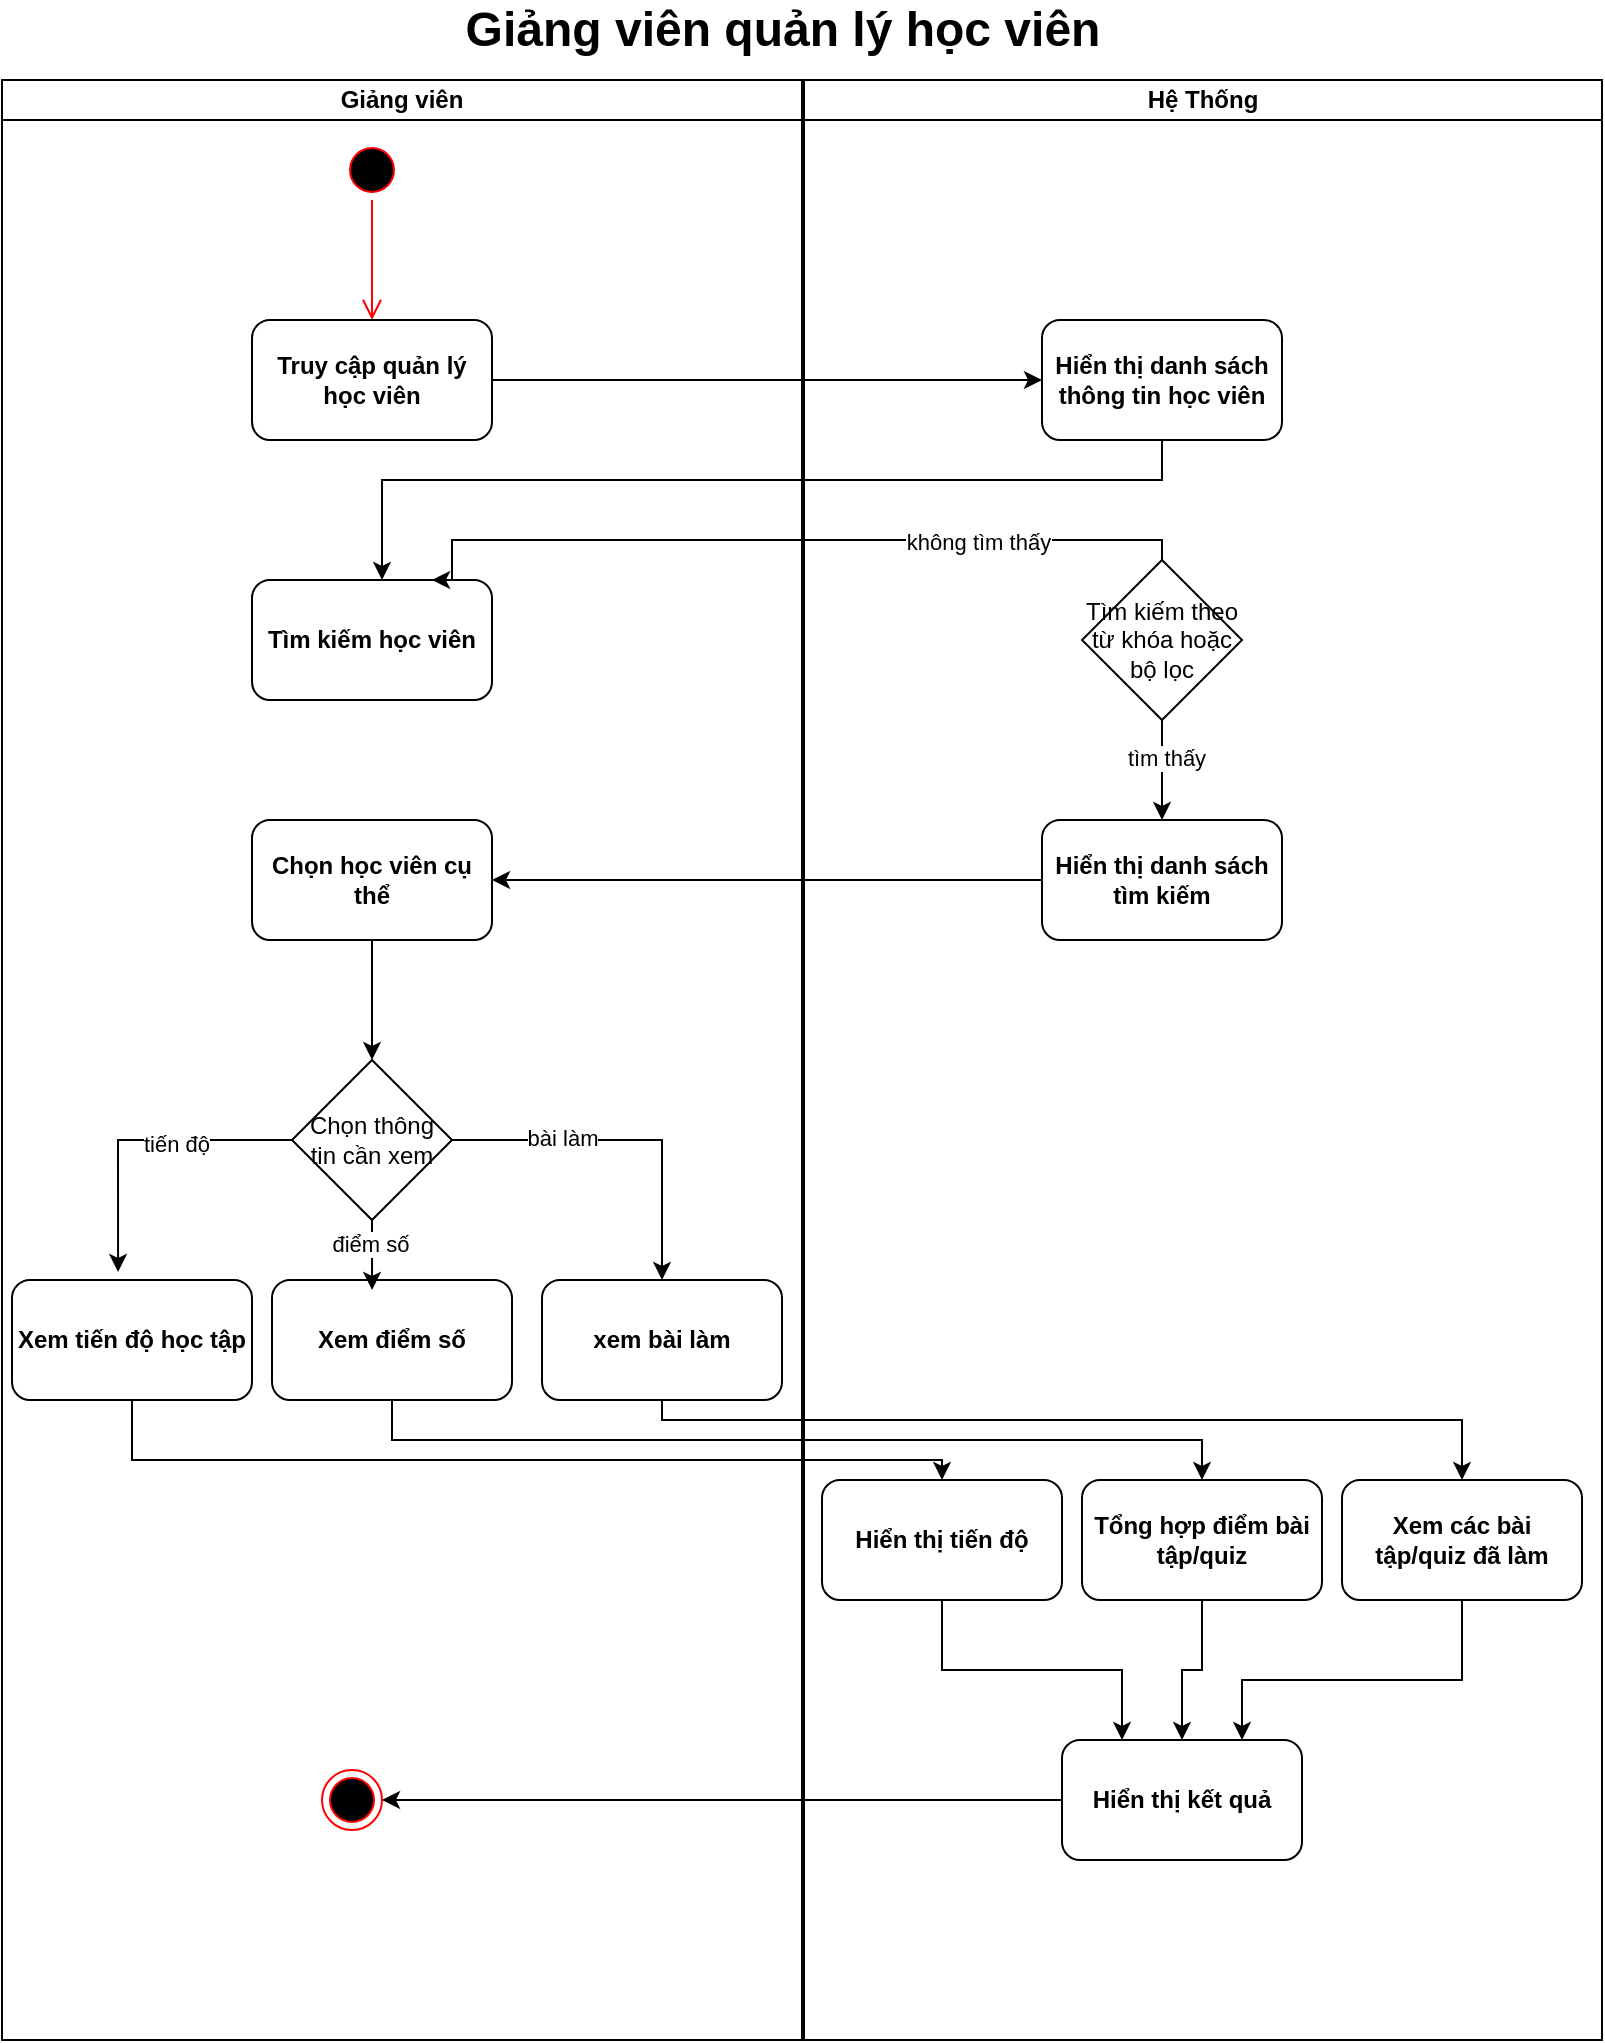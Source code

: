 <mxfile version="26.1.0">
  <diagram name="Page-1" id="R1aH9CG8WATlrx7k43un">
    <mxGraphModel dx="1783" dy="944" grid="1" gridSize="10" guides="1" tooltips="1" connect="1" arrows="1" fold="1" page="1" pageScale="1" pageWidth="850" pageHeight="1100" math="0" shadow="0">
      <root>
        <mxCell id="0" />
        <mxCell id="1" parent="0" />
        <mxCell id="c13Fd1gRsS2vhNRuSpH0-1" value="Giảng viên" style="swimlane;startSize=20;whiteSpace=wrap;html=1;fontStyle=1" vertex="1" parent="1">
          <mxGeometry x="50" y="150" width="400" height="980" as="geometry" />
        </mxCell>
        <mxCell id="c13Fd1gRsS2vhNRuSpH0-2" value="" style="ellipse;html=1;shape=startState;fillColor=#000000;strokeColor=#ff0000;fontStyle=1" vertex="1" parent="c13Fd1gRsS2vhNRuSpH0-1">
          <mxGeometry x="170" y="30" width="30" height="30" as="geometry" />
        </mxCell>
        <mxCell id="c13Fd1gRsS2vhNRuSpH0-3" value="" style="edgeStyle=orthogonalEdgeStyle;html=1;verticalAlign=bottom;endArrow=open;endSize=8;strokeColor=#ff0000;rounded=0;fontStyle=1" edge="1" parent="c13Fd1gRsS2vhNRuSpH0-1" source="c13Fd1gRsS2vhNRuSpH0-2">
          <mxGeometry relative="1" as="geometry">
            <mxPoint x="185" y="120" as="targetPoint" />
          </mxGeometry>
        </mxCell>
        <mxCell id="c13Fd1gRsS2vhNRuSpH0-7" value="Truy cập quản lý học viên" style="rounded=1;whiteSpace=wrap;html=1;fontStyle=1" vertex="1" parent="c13Fd1gRsS2vhNRuSpH0-1">
          <mxGeometry x="125" y="120" width="120" height="60" as="geometry" />
        </mxCell>
        <mxCell id="c13Fd1gRsS2vhNRuSpH0-37" value="Tìm kiếm học viên" style="rounded=1;whiteSpace=wrap;html=1;fontStyle=1" vertex="1" parent="c13Fd1gRsS2vhNRuSpH0-1">
          <mxGeometry x="125" y="250" width="120" height="60" as="geometry" />
        </mxCell>
        <mxCell id="c13Fd1gRsS2vhNRuSpH0-54" style="edgeStyle=orthogonalEdgeStyle;rounded=0;orthogonalLoop=1;jettySize=auto;html=1;" edge="1" parent="c13Fd1gRsS2vhNRuSpH0-1" source="c13Fd1gRsS2vhNRuSpH0-51" target="c13Fd1gRsS2vhNRuSpH0-53">
          <mxGeometry relative="1" as="geometry" />
        </mxCell>
        <mxCell id="c13Fd1gRsS2vhNRuSpH0-51" value="Chọn học viên cụ thể" style="rounded=1;whiteSpace=wrap;html=1;fontStyle=1" vertex="1" parent="c13Fd1gRsS2vhNRuSpH0-1">
          <mxGeometry x="125" y="370" width="120" height="60" as="geometry" />
        </mxCell>
        <mxCell id="c13Fd1gRsS2vhNRuSpH0-60" style="edgeStyle=orthogonalEdgeStyle;rounded=0;orthogonalLoop=1;jettySize=auto;html=1;entryX=0.5;entryY=0;entryDx=0;entryDy=0;" edge="1" parent="c13Fd1gRsS2vhNRuSpH0-1" source="c13Fd1gRsS2vhNRuSpH0-53" target="c13Fd1gRsS2vhNRuSpH0-57">
          <mxGeometry relative="1" as="geometry" />
        </mxCell>
        <mxCell id="c13Fd1gRsS2vhNRuSpH0-62" value="bài làm" style="edgeLabel;html=1;align=center;verticalAlign=middle;resizable=0;points=[];" vertex="1" connectable="0" parent="c13Fd1gRsS2vhNRuSpH0-60">
          <mxGeometry x="-0.371" y="1" relative="1" as="geometry">
            <mxPoint as="offset" />
          </mxGeometry>
        </mxCell>
        <mxCell id="c13Fd1gRsS2vhNRuSpH0-53" value="Chọn thông tin cần xem" style="rhombus;whiteSpace=wrap;html=1;" vertex="1" parent="c13Fd1gRsS2vhNRuSpH0-1">
          <mxGeometry x="145" y="490" width="80" height="80" as="geometry" />
        </mxCell>
        <mxCell id="c13Fd1gRsS2vhNRuSpH0-55" value="Xem tiến độ học tập" style="rounded=1;whiteSpace=wrap;html=1;fontStyle=1" vertex="1" parent="c13Fd1gRsS2vhNRuSpH0-1">
          <mxGeometry x="5" y="600" width="120" height="60" as="geometry" />
        </mxCell>
        <mxCell id="c13Fd1gRsS2vhNRuSpH0-56" value="Xem điểm số" style="rounded=1;whiteSpace=wrap;html=1;fontStyle=1" vertex="1" parent="c13Fd1gRsS2vhNRuSpH0-1">
          <mxGeometry x="135" y="600" width="120" height="60" as="geometry" />
        </mxCell>
        <mxCell id="c13Fd1gRsS2vhNRuSpH0-57" value="xem bài làm" style="rounded=1;whiteSpace=wrap;html=1;fontStyle=1" vertex="1" parent="c13Fd1gRsS2vhNRuSpH0-1">
          <mxGeometry x="270" y="600" width="120" height="60" as="geometry" />
        </mxCell>
        <mxCell id="c13Fd1gRsS2vhNRuSpH0-58" style="edgeStyle=orthogonalEdgeStyle;rounded=0;orthogonalLoop=1;jettySize=auto;html=1;entryX=0.442;entryY=-0.067;entryDx=0;entryDy=0;entryPerimeter=0;" edge="1" parent="c13Fd1gRsS2vhNRuSpH0-1" source="c13Fd1gRsS2vhNRuSpH0-53" target="c13Fd1gRsS2vhNRuSpH0-55">
          <mxGeometry relative="1" as="geometry" />
        </mxCell>
        <mxCell id="c13Fd1gRsS2vhNRuSpH0-61" value="tiến độ" style="edgeLabel;html=1;align=center;verticalAlign=middle;resizable=0;points=[];" vertex="1" connectable="0" parent="c13Fd1gRsS2vhNRuSpH0-58">
          <mxGeometry x="-0.242" y="2" relative="1" as="geometry">
            <mxPoint as="offset" />
          </mxGeometry>
        </mxCell>
        <mxCell id="c13Fd1gRsS2vhNRuSpH0-59" style="edgeStyle=orthogonalEdgeStyle;rounded=0;orthogonalLoop=1;jettySize=auto;html=1;entryX=0.417;entryY=0.083;entryDx=0;entryDy=0;entryPerimeter=0;" edge="1" parent="c13Fd1gRsS2vhNRuSpH0-1" source="c13Fd1gRsS2vhNRuSpH0-53" target="c13Fd1gRsS2vhNRuSpH0-56">
          <mxGeometry relative="1" as="geometry" />
        </mxCell>
        <mxCell id="c13Fd1gRsS2vhNRuSpH0-63" value="điểm số" style="edgeLabel;html=1;align=center;verticalAlign=middle;resizable=0;points=[];" vertex="1" connectable="0" parent="c13Fd1gRsS2vhNRuSpH0-59">
          <mxGeometry x="0.019" y="1" relative="1" as="geometry">
            <mxPoint as="offset" />
          </mxGeometry>
        </mxCell>
        <mxCell id="c13Fd1gRsS2vhNRuSpH0-76" value="" style="ellipse;html=1;shape=endState;fillColor=#000000;strokeColor=#ff0000;" vertex="1" parent="c13Fd1gRsS2vhNRuSpH0-1">
          <mxGeometry x="160" y="845" width="30" height="30" as="geometry" />
        </mxCell>
        <mxCell id="c13Fd1gRsS2vhNRuSpH0-15" value="Hệ Thống" style="swimlane;startSize=20;whiteSpace=wrap;html=1;fontStyle=1" vertex="1" parent="1">
          <mxGeometry x="451" y="150" width="399" height="980" as="geometry" />
        </mxCell>
        <mxCell id="c13Fd1gRsS2vhNRuSpH0-36" value="Hiển thị danh sách thông tin học viên" style="rounded=1;whiteSpace=wrap;html=1;fontStyle=1" vertex="1" parent="c13Fd1gRsS2vhNRuSpH0-15">
          <mxGeometry x="119" y="120" width="120" height="60" as="geometry" />
        </mxCell>
        <mxCell id="c13Fd1gRsS2vhNRuSpH0-48" style="edgeStyle=orthogonalEdgeStyle;rounded=0;orthogonalLoop=1;jettySize=auto;html=1;" edge="1" parent="c13Fd1gRsS2vhNRuSpH0-15" source="c13Fd1gRsS2vhNRuSpH0-39" target="c13Fd1gRsS2vhNRuSpH0-47">
          <mxGeometry relative="1" as="geometry" />
        </mxCell>
        <mxCell id="c13Fd1gRsS2vhNRuSpH0-50" value="tìm thấy" style="edgeLabel;html=1;align=center;verticalAlign=middle;resizable=0;points=[];" vertex="1" connectable="0" parent="c13Fd1gRsS2vhNRuSpH0-48">
          <mxGeometry x="-0.24" y="2" relative="1" as="geometry">
            <mxPoint as="offset" />
          </mxGeometry>
        </mxCell>
        <mxCell id="c13Fd1gRsS2vhNRuSpH0-39" value="Tìm kiếm theo từ khóa hoặc bộ lọc" style="rhombus;whiteSpace=wrap;html=1;" vertex="1" parent="c13Fd1gRsS2vhNRuSpH0-15">
          <mxGeometry x="139" y="240" width="80" height="80" as="geometry" />
        </mxCell>
        <mxCell id="c13Fd1gRsS2vhNRuSpH0-47" value="Hiển thị danh sách tìm kiếm" style="rounded=1;whiteSpace=wrap;html=1;fontStyle=1" vertex="1" parent="c13Fd1gRsS2vhNRuSpH0-15">
          <mxGeometry x="119" y="370" width="120" height="60" as="geometry" />
        </mxCell>
        <mxCell id="c13Fd1gRsS2vhNRuSpH0-73" style="edgeStyle=orthogonalEdgeStyle;rounded=0;orthogonalLoop=1;jettySize=auto;html=1;entryX=0.25;entryY=0;entryDx=0;entryDy=0;" edge="1" parent="c13Fd1gRsS2vhNRuSpH0-15" source="c13Fd1gRsS2vhNRuSpH0-65" target="c13Fd1gRsS2vhNRuSpH0-72">
          <mxGeometry relative="1" as="geometry" />
        </mxCell>
        <mxCell id="c13Fd1gRsS2vhNRuSpH0-65" value="Hiển thị tiến độ" style="rounded=1;whiteSpace=wrap;html=1;fontStyle=1" vertex="1" parent="c13Fd1gRsS2vhNRuSpH0-15">
          <mxGeometry x="9" y="700" width="120" height="60" as="geometry" />
        </mxCell>
        <mxCell id="c13Fd1gRsS2vhNRuSpH0-74" style="edgeStyle=orthogonalEdgeStyle;rounded=0;orthogonalLoop=1;jettySize=auto;html=1;" edge="1" parent="c13Fd1gRsS2vhNRuSpH0-15" source="c13Fd1gRsS2vhNRuSpH0-66" target="c13Fd1gRsS2vhNRuSpH0-72">
          <mxGeometry relative="1" as="geometry" />
        </mxCell>
        <mxCell id="c13Fd1gRsS2vhNRuSpH0-66" value="Tổng hợp điểm bài tập/quiz" style="rounded=1;whiteSpace=wrap;html=1;fontStyle=1" vertex="1" parent="c13Fd1gRsS2vhNRuSpH0-15">
          <mxGeometry x="139" y="700" width="120" height="60" as="geometry" />
        </mxCell>
        <mxCell id="c13Fd1gRsS2vhNRuSpH0-75" style="edgeStyle=orthogonalEdgeStyle;rounded=0;orthogonalLoop=1;jettySize=auto;html=1;entryX=0.75;entryY=0;entryDx=0;entryDy=0;" edge="1" parent="c13Fd1gRsS2vhNRuSpH0-15" source="c13Fd1gRsS2vhNRuSpH0-67" target="c13Fd1gRsS2vhNRuSpH0-72">
          <mxGeometry relative="1" as="geometry">
            <Array as="points">
              <mxPoint x="329" y="800" />
              <mxPoint x="219" y="800" />
            </Array>
          </mxGeometry>
        </mxCell>
        <mxCell id="c13Fd1gRsS2vhNRuSpH0-67" value="Xem các bài tập/quiz đã làm" style="rounded=1;whiteSpace=wrap;html=1;fontStyle=1" vertex="1" parent="c13Fd1gRsS2vhNRuSpH0-15">
          <mxGeometry x="269" y="700" width="120" height="60" as="geometry" />
        </mxCell>
        <mxCell id="c13Fd1gRsS2vhNRuSpH0-72" value="Hiển thị kết quả" style="rounded=1;whiteSpace=wrap;html=1;fontStyle=1" vertex="1" parent="c13Fd1gRsS2vhNRuSpH0-15">
          <mxGeometry x="129" y="830" width="120" height="60" as="geometry" />
        </mxCell>
        <mxCell id="c13Fd1gRsS2vhNRuSpH0-27" value="&lt;span style=&quot;font-size: 24px;&quot;&gt;Giảng viên quản lý học viên&lt;/span&gt;" style="text;html=1;align=center;verticalAlign=middle;whiteSpace=wrap;rounded=0;fontStyle=1" vertex="1" parent="1">
          <mxGeometry x="170" y="110" width="541" height="30" as="geometry" />
        </mxCell>
        <mxCell id="c13Fd1gRsS2vhNRuSpH0-28" style="edgeStyle=orthogonalEdgeStyle;rounded=0;orthogonalLoop=1;jettySize=auto;html=1;fontStyle=1" edge="1" parent="1" source="c13Fd1gRsS2vhNRuSpH0-7">
          <mxGeometry relative="1" as="geometry">
            <mxPoint x="570" y="300" as="targetPoint" />
          </mxGeometry>
        </mxCell>
        <mxCell id="c13Fd1gRsS2vhNRuSpH0-38" style="edgeStyle=orthogonalEdgeStyle;rounded=0;orthogonalLoop=1;jettySize=auto;html=1;" edge="1" parent="1" source="c13Fd1gRsS2vhNRuSpH0-36" target="c13Fd1gRsS2vhNRuSpH0-37">
          <mxGeometry relative="1" as="geometry">
            <Array as="points">
              <mxPoint x="630" y="350" />
              <mxPoint x="240" y="350" />
            </Array>
          </mxGeometry>
        </mxCell>
        <mxCell id="c13Fd1gRsS2vhNRuSpH0-40" style="edgeStyle=orthogonalEdgeStyle;rounded=0;orthogonalLoop=1;jettySize=auto;html=1;entryX=0.75;entryY=0;entryDx=0;entryDy=0;" edge="1" parent="1" source="c13Fd1gRsS2vhNRuSpH0-39" target="c13Fd1gRsS2vhNRuSpH0-37">
          <mxGeometry relative="1" as="geometry">
            <Array as="points">
              <mxPoint x="630" y="380" />
              <mxPoint x="275" y="380" />
            </Array>
          </mxGeometry>
        </mxCell>
        <mxCell id="c13Fd1gRsS2vhNRuSpH0-41" value="không tìm thấy" style="edgeLabel;html=1;align=center;verticalAlign=middle;resizable=0;points=[];" vertex="1" connectable="0" parent="c13Fd1gRsS2vhNRuSpH0-40">
          <mxGeometry x="-0.48" y="1" relative="1" as="geometry">
            <mxPoint as="offset" />
          </mxGeometry>
        </mxCell>
        <mxCell id="c13Fd1gRsS2vhNRuSpH0-52" style="edgeStyle=orthogonalEdgeStyle;rounded=0;orthogonalLoop=1;jettySize=auto;html=1;entryX=1;entryY=0.5;entryDx=0;entryDy=0;" edge="1" parent="1" source="c13Fd1gRsS2vhNRuSpH0-47" target="c13Fd1gRsS2vhNRuSpH0-51">
          <mxGeometry relative="1" as="geometry" />
        </mxCell>
        <mxCell id="c13Fd1gRsS2vhNRuSpH0-69" style="edgeStyle=orthogonalEdgeStyle;rounded=0;orthogonalLoop=1;jettySize=auto;html=1;" edge="1" parent="1" source="c13Fd1gRsS2vhNRuSpH0-56" target="c13Fd1gRsS2vhNRuSpH0-66">
          <mxGeometry relative="1" as="geometry">
            <Array as="points">
              <mxPoint x="245" y="830" />
              <mxPoint x="650" y="830" />
            </Array>
          </mxGeometry>
        </mxCell>
        <mxCell id="c13Fd1gRsS2vhNRuSpH0-70" style="edgeStyle=orthogonalEdgeStyle;rounded=0;orthogonalLoop=1;jettySize=auto;html=1;" edge="1" parent="1" source="c13Fd1gRsS2vhNRuSpH0-57" target="c13Fd1gRsS2vhNRuSpH0-67">
          <mxGeometry relative="1" as="geometry">
            <Array as="points">
              <mxPoint x="380" y="820" />
              <mxPoint x="780" y="820" />
            </Array>
          </mxGeometry>
        </mxCell>
        <mxCell id="c13Fd1gRsS2vhNRuSpH0-71" style="edgeStyle=orthogonalEdgeStyle;rounded=0;orthogonalLoop=1;jettySize=auto;html=1;" edge="1" parent="1" source="c13Fd1gRsS2vhNRuSpH0-55" target="c13Fd1gRsS2vhNRuSpH0-65">
          <mxGeometry relative="1" as="geometry">
            <Array as="points">
              <mxPoint x="115" y="840" />
              <mxPoint x="520" y="840" />
            </Array>
          </mxGeometry>
        </mxCell>
        <mxCell id="c13Fd1gRsS2vhNRuSpH0-78" style="edgeStyle=orthogonalEdgeStyle;rounded=0;orthogonalLoop=1;jettySize=auto;html=1;entryX=1;entryY=0.5;entryDx=0;entryDy=0;" edge="1" parent="1" source="c13Fd1gRsS2vhNRuSpH0-72" target="c13Fd1gRsS2vhNRuSpH0-76">
          <mxGeometry relative="1" as="geometry" />
        </mxCell>
      </root>
    </mxGraphModel>
  </diagram>
</mxfile>

